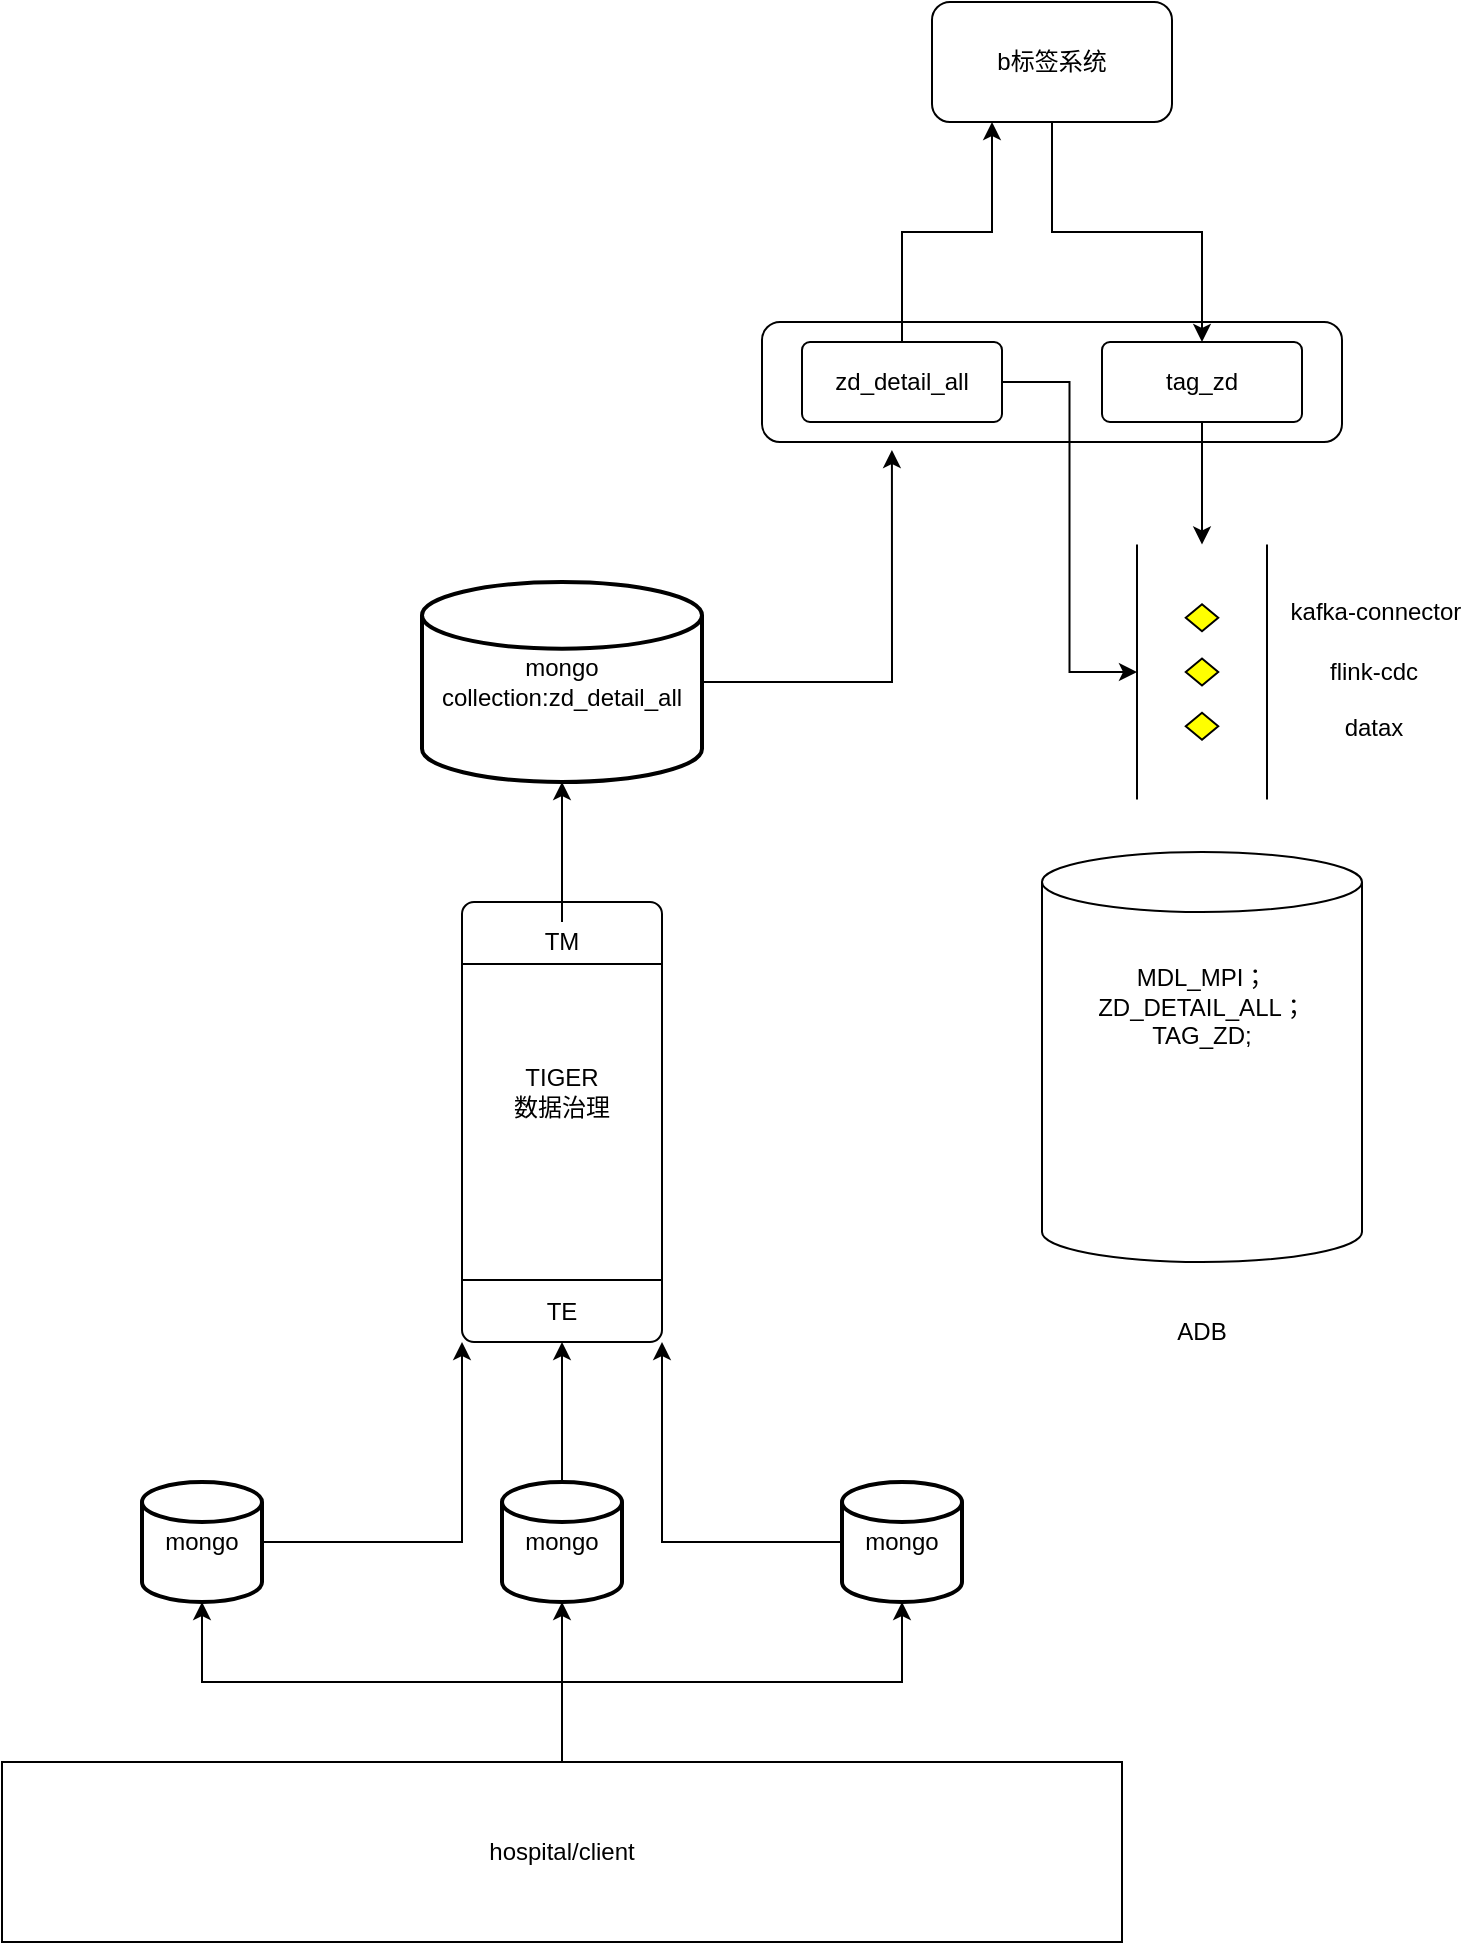 <mxfile version="18.0.3" type="github">
  <diagram id="RRrl9YwpZ1VDLRfx5iAI" name="Page-1">
    <mxGraphModel dx="1422" dy="1963" grid="1" gridSize="10" guides="1" tooltips="1" connect="1" arrows="1" fold="1" page="1" pageScale="1" pageWidth="827" pageHeight="1169" math="0" shadow="0">
      <root>
        <mxCell id="0" />
        <mxCell id="1" parent="0" />
        <mxCell id="8VmHP8vhRg_JRCg0AxNL-15" style="edgeStyle=orthogonalEdgeStyle;rounded=0;orthogonalLoop=1;jettySize=auto;html=1;entryX=1;entryY=1;entryDx=0;entryDy=0;" edge="1" parent="1" source="8VmHP8vhRg_JRCg0AxNL-1" target="8VmHP8vhRg_JRCg0AxNL-9">
          <mxGeometry relative="1" as="geometry" />
        </mxCell>
        <mxCell id="8VmHP8vhRg_JRCg0AxNL-1" value="mongo" style="strokeWidth=2;html=1;shape=mxgraph.flowchart.database;whiteSpace=wrap;" vertex="1" parent="1">
          <mxGeometry x="190" y="540" width="60" height="60" as="geometry" />
        </mxCell>
        <mxCell id="8VmHP8vhRg_JRCg0AxNL-6" value="" style="edgeStyle=orthogonalEdgeStyle;rounded=0;orthogonalLoop=1;jettySize=auto;html=1;" edge="1" parent="1" source="8VmHP8vhRg_JRCg0AxNL-2" target="8VmHP8vhRg_JRCg0AxNL-3">
          <mxGeometry relative="1" as="geometry" />
        </mxCell>
        <mxCell id="8VmHP8vhRg_JRCg0AxNL-7" style="edgeStyle=orthogonalEdgeStyle;rounded=0;orthogonalLoop=1;jettySize=auto;html=1;" edge="1" parent="1" source="8VmHP8vhRg_JRCg0AxNL-2" target="8VmHP8vhRg_JRCg0AxNL-1">
          <mxGeometry relative="1" as="geometry" />
        </mxCell>
        <mxCell id="8VmHP8vhRg_JRCg0AxNL-8" style="edgeStyle=orthogonalEdgeStyle;rounded=0;orthogonalLoop=1;jettySize=auto;html=1;entryX=0.5;entryY=1;entryDx=0;entryDy=0;entryPerimeter=0;" edge="1" parent="1" source="8VmHP8vhRg_JRCg0AxNL-2" target="8VmHP8vhRg_JRCg0AxNL-4">
          <mxGeometry relative="1" as="geometry" />
        </mxCell>
        <mxCell id="8VmHP8vhRg_JRCg0AxNL-2" value="hospital/client" style="rounded=0;whiteSpace=wrap;html=1;" vertex="1" parent="1">
          <mxGeometry x="120" y="680" width="560" height="90" as="geometry" />
        </mxCell>
        <mxCell id="8VmHP8vhRg_JRCg0AxNL-14" style="edgeStyle=orthogonalEdgeStyle;rounded=0;orthogonalLoop=1;jettySize=auto;html=1;entryX=1;entryY=0.5;entryDx=0;entryDy=0;" edge="1" parent="1" source="8VmHP8vhRg_JRCg0AxNL-3" target="8VmHP8vhRg_JRCg0AxNL-9">
          <mxGeometry relative="1" as="geometry" />
        </mxCell>
        <mxCell id="8VmHP8vhRg_JRCg0AxNL-3" value="mongo" style="strokeWidth=2;html=1;shape=mxgraph.flowchart.database;whiteSpace=wrap;" vertex="1" parent="1">
          <mxGeometry x="370" y="540" width="60" height="60" as="geometry" />
        </mxCell>
        <mxCell id="8VmHP8vhRg_JRCg0AxNL-16" style="edgeStyle=orthogonalEdgeStyle;rounded=0;orthogonalLoop=1;jettySize=auto;html=1;entryX=1;entryY=0;entryDx=0;entryDy=0;" edge="1" parent="1" source="8VmHP8vhRg_JRCg0AxNL-4" target="8VmHP8vhRg_JRCg0AxNL-9">
          <mxGeometry relative="1" as="geometry" />
        </mxCell>
        <mxCell id="8VmHP8vhRg_JRCg0AxNL-4" value="mongo" style="strokeWidth=2;html=1;shape=mxgraph.flowchart.database;whiteSpace=wrap;" vertex="1" parent="1">
          <mxGeometry x="540" y="540" width="60" height="60" as="geometry" />
        </mxCell>
        <mxCell id="8VmHP8vhRg_JRCg0AxNL-9" value="" style="verticalLabelPosition=bottom;verticalAlign=top;html=1;shape=process;whiteSpace=wrap;rounded=1;size=0.14;arcSize=6;direction=south;" vertex="1" parent="1">
          <mxGeometry x="350" y="250" width="100" height="220" as="geometry" />
        </mxCell>
        <mxCell id="8VmHP8vhRg_JRCg0AxNL-13" value="TIGER&lt;br&gt;数据治理" style="text;html=1;strokeColor=none;fillColor=none;align=center;verticalAlign=middle;whiteSpace=wrap;rounded=0;" vertex="1" parent="1">
          <mxGeometry x="370" y="330" width="60" height="30" as="geometry" />
        </mxCell>
        <mxCell id="8VmHP8vhRg_JRCg0AxNL-20" value="" style="edgeStyle=orthogonalEdgeStyle;rounded=0;orthogonalLoop=1;jettySize=auto;html=1;" edge="1" parent="1" source="8VmHP8vhRg_JRCg0AxNL-17" target="8VmHP8vhRg_JRCg0AxNL-19">
          <mxGeometry relative="1" as="geometry" />
        </mxCell>
        <mxCell id="8VmHP8vhRg_JRCg0AxNL-17" value="TM" style="text;html=1;strokeColor=none;fillColor=none;align=center;verticalAlign=middle;whiteSpace=wrap;rounded=0;" vertex="1" parent="1">
          <mxGeometry x="370" y="260" width="60" height="20" as="geometry" />
        </mxCell>
        <mxCell id="8VmHP8vhRg_JRCg0AxNL-18" value="TE" style="text;html=1;strokeColor=none;fillColor=none;align=center;verticalAlign=middle;whiteSpace=wrap;rounded=0;" vertex="1" parent="1">
          <mxGeometry x="370" y="440" width="60" height="30" as="geometry" />
        </mxCell>
        <mxCell id="8VmHP8vhRg_JRCg0AxNL-60" style="edgeStyle=orthogonalEdgeStyle;rounded=0;orthogonalLoop=1;jettySize=auto;html=1;entryX=0.224;entryY=1.067;entryDx=0;entryDy=0;entryPerimeter=0;" edge="1" parent="1" source="8VmHP8vhRg_JRCg0AxNL-19" target="8VmHP8vhRg_JRCg0AxNL-29">
          <mxGeometry relative="1" as="geometry" />
        </mxCell>
        <mxCell id="8VmHP8vhRg_JRCg0AxNL-19" value="mongo&lt;br&gt;collection:zd_detail_all" style="strokeWidth=2;html=1;shape=mxgraph.flowchart.database;whiteSpace=wrap;" vertex="1" parent="1">
          <mxGeometry x="330" y="90" width="140" height="100" as="geometry" />
        </mxCell>
        <mxCell id="8VmHP8vhRg_JRCg0AxNL-21" value="" style="shape=cylinder3;whiteSpace=wrap;html=1;boundedLbl=1;backgroundOutline=1;size=15;" vertex="1" parent="1">
          <mxGeometry x="640" y="225" width="160" height="205" as="geometry" />
        </mxCell>
        <mxCell id="8VmHP8vhRg_JRCg0AxNL-27" value="ADB" style="text;html=1;strokeColor=none;fillColor=none;align=center;verticalAlign=middle;whiteSpace=wrap;rounded=0;" vertex="1" parent="1">
          <mxGeometry x="690" y="450" width="60" height="30" as="geometry" />
        </mxCell>
        <mxCell id="8VmHP8vhRg_JRCg0AxNL-28" value="&lt;br&gt;MDL_MPI；&lt;br&gt;ZD_DETAIL_ALL；&lt;br&gt;TAG_ZD;" style="text;html=1;strokeColor=none;fillColor=none;align=center;verticalAlign=middle;whiteSpace=wrap;rounded=0;" vertex="1" parent="1">
          <mxGeometry x="690" y="280" width="60" height="30" as="geometry" />
        </mxCell>
        <mxCell id="8VmHP8vhRg_JRCg0AxNL-29" value="" style="rounded=1;whiteSpace=wrap;html=1;" vertex="1" parent="1">
          <mxGeometry x="500" y="-40" width="290" height="60" as="geometry" />
        </mxCell>
        <mxCell id="8VmHP8vhRg_JRCg0AxNL-69" style="edgeStyle=orthogonalEdgeStyle;rounded=0;orthogonalLoop=1;jettySize=auto;html=1;entryX=0.5;entryY=0;entryDx=0;entryDy=0;" edge="1" parent="1" source="8VmHP8vhRg_JRCg0AxNL-32" target="8VmHP8vhRg_JRCg0AxNL-52">
          <mxGeometry relative="1" as="geometry" />
        </mxCell>
        <mxCell id="8VmHP8vhRg_JRCg0AxNL-32" value="b标签系统" style="whiteSpace=wrap;html=1;rounded=1;" vertex="1" parent="1">
          <mxGeometry x="585" y="-200" width="120" height="60" as="geometry" />
        </mxCell>
        <mxCell id="8VmHP8vhRg_JRCg0AxNL-67" style="edgeStyle=orthogonalEdgeStyle;rounded=0;orthogonalLoop=1;jettySize=auto;html=1;entryX=0.5;entryY=1;entryDx=0;entryDy=0;entryPerimeter=0;" edge="1" parent="1" source="8VmHP8vhRg_JRCg0AxNL-51" target="8VmHP8vhRg_JRCg0AxNL-61">
          <mxGeometry relative="1" as="geometry" />
        </mxCell>
        <mxCell id="8VmHP8vhRg_JRCg0AxNL-68" style="edgeStyle=orthogonalEdgeStyle;rounded=0;orthogonalLoop=1;jettySize=auto;html=1;entryX=0.25;entryY=1;entryDx=0;entryDy=0;" edge="1" parent="1" source="8VmHP8vhRg_JRCg0AxNL-51" target="8VmHP8vhRg_JRCg0AxNL-32">
          <mxGeometry relative="1" as="geometry" />
        </mxCell>
        <mxCell id="8VmHP8vhRg_JRCg0AxNL-51" value="zd_detail_all" style="rounded=1;arcSize=10;whiteSpace=wrap;html=1;align=center;" vertex="1" parent="1">
          <mxGeometry x="520" y="-30" width="100" height="40" as="geometry" />
        </mxCell>
        <mxCell id="8VmHP8vhRg_JRCg0AxNL-65" style="edgeStyle=orthogonalEdgeStyle;rounded=0;orthogonalLoop=1;jettySize=auto;html=1;entryX=0;entryY=0.5;entryDx=0;entryDy=0;entryPerimeter=0;" edge="1" parent="1" source="8VmHP8vhRg_JRCg0AxNL-52" target="8VmHP8vhRg_JRCg0AxNL-61">
          <mxGeometry relative="1" as="geometry" />
        </mxCell>
        <mxCell id="8VmHP8vhRg_JRCg0AxNL-52" value="tag_zd" style="rounded=1;arcSize=10;whiteSpace=wrap;html=1;align=center;" vertex="1" parent="1">
          <mxGeometry x="670" y="-30" width="100" height="40" as="geometry" />
        </mxCell>
        <mxCell id="8VmHP8vhRg_JRCg0AxNL-61" value="" style="verticalLabelPosition=bottom;verticalAlign=top;html=1;shape=mxgraph.flowchart.parallel_mode;pointerEvents=1;direction=south;" vertex="1" parent="1">
          <mxGeometry x="687.5" y="71.25" width="65" height="127.5" as="geometry" />
        </mxCell>
        <mxCell id="8VmHP8vhRg_JRCg0AxNL-62" value="kafka-connector" style="text;html=1;strokeColor=none;fillColor=none;align=center;verticalAlign=middle;whiteSpace=wrap;rounded=0;" vertex="1" parent="1">
          <mxGeometry x="752.5" y="90" width="107.5" height="30" as="geometry" />
        </mxCell>
        <mxCell id="8VmHP8vhRg_JRCg0AxNL-63" value="flink-cdc" style="text;html=1;strokeColor=none;fillColor=none;align=center;verticalAlign=middle;whiteSpace=wrap;rounded=0;" vertex="1" parent="1">
          <mxGeometry x="776.25" y="120" width="60" height="30" as="geometry" />
        </mxCell>
        <mxCell id="8VmHP8vhRg_JRCg0AxNL-64" value="datax" style="text;html=1;strokeColor=none;fillColor=none;align=center;verticalAlign=middle;whiteSpace=wrap;rounded=0;" vertex="1" parent="1">
          <mxGeometry x="776.25" y="147.5" width="60" height="30" as="geometry" />
        </mxCell>
      </root>
    </mxGraphModel>
  </diagram>
</mxfile>
